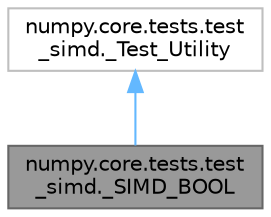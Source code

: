 digraph "numpy.core.tests.test_simd._SIMD_BOOL"
{
 // LATEX_PDF_SIZE
  bgcolor="transparent";
  edge [fontname=Helvetica,fontsize=10,labelfontname=Helvetica,labelfontsize=10];
  node [fontname=Helvetica,fontsize=10,shape=box,height=0.2,width=0.4];
  Node1 [id="Node000001",label="numpy.core.tests.test\l_simd._SIMD_BOOL",height=0.2,width=0.4,color="gray40", fillcolor="grey60", style="filled", fontcolor="black",tooltip=" "];
  Node2 -> Node1 [id="edge1_Node000001_Node000002",dir="back",color="steelblue1",style="solid",tooltip=" "];
  Node2 [id="Node000002",label="numpy.core.tests.test\l_simd._Test_Utility",height=0.2,width=0.4,color="grey75", fillcolor="white", style="filled",URL="$d2/d5c/classnumpy_1_1core_1_1tests_1_1test__simd_1_1__Test__Utility.html",tooltip=" "];
}
